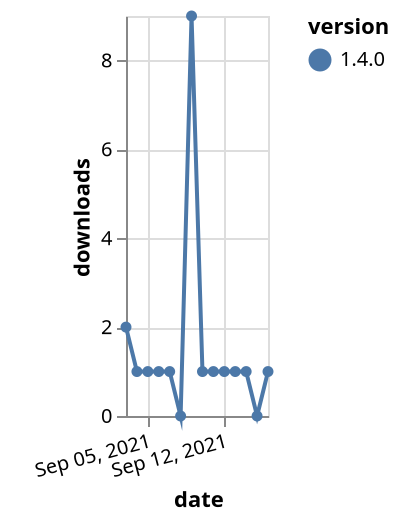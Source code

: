 {"$schema": "https://vega.github.io/schema/vega-lite/v5.json", "description": "A simple bar chart with embedded data.", "data": {"values": [{"date": "2021-09-03", "total": 499, "delta": 2, "version": "1.4.0"}, {"date": "2021-09-04", "total": 500, "delta": 1, "version": "1.4.0"}, {"date": "2021-09-05", "total": 501, "delta": 1, "version": "1.4.0"}, {"date": "2021-09-06", "total": 502, "delta": 1, "version": "1.4.0"}, {"date": "2021-09-07", "total": 503, "delta": 1, "version": "1.4.0"}, {"date": "2021-09-08", "total": 503, "delta": 0, "version": "1.4.0"}, {"date": "2021-09-09", "total": 512, "delta": 9, "version": "1.4.0"}, {"date": "2021-09-10", "total": 513, "delta": 1, "version": "1.4.0"}, {"date": "2021-09-11", "total": 514, "delta": 1, "version": "1.4.0"}, {"date": "2021-09-12", "total": 515, "delta": 1, "version": "1.4.0"}, {"date": "2021-09-13", "total": 516, "delta": 1, "version": "1.4.0"}, {"date": "2021-09-14", "total": 517, "delta": 1, "version": "1.4.0"}, {"date": "2021-09-15", "total": 517, "delta": 0, "version": "1.4.0"}, {"date": "2021-09-16", "total": 518, "delta": 1, "version": "1.4.0"}]}, "width": "container", "mark": {"type": "line", "point": {"filled": true}}, "encoding": {"x": {"field": "date", "type": "temporal", "timeUnit": "yearmonthdate", "title": "date", "axis": {"labelAngle": -15}}, "y": {"field": "delta", "type": "quantitative", "title": "downloads"}, "color": {"field": "version", "type": "nominal"}, "tooltip": {"field": "delta"}}}